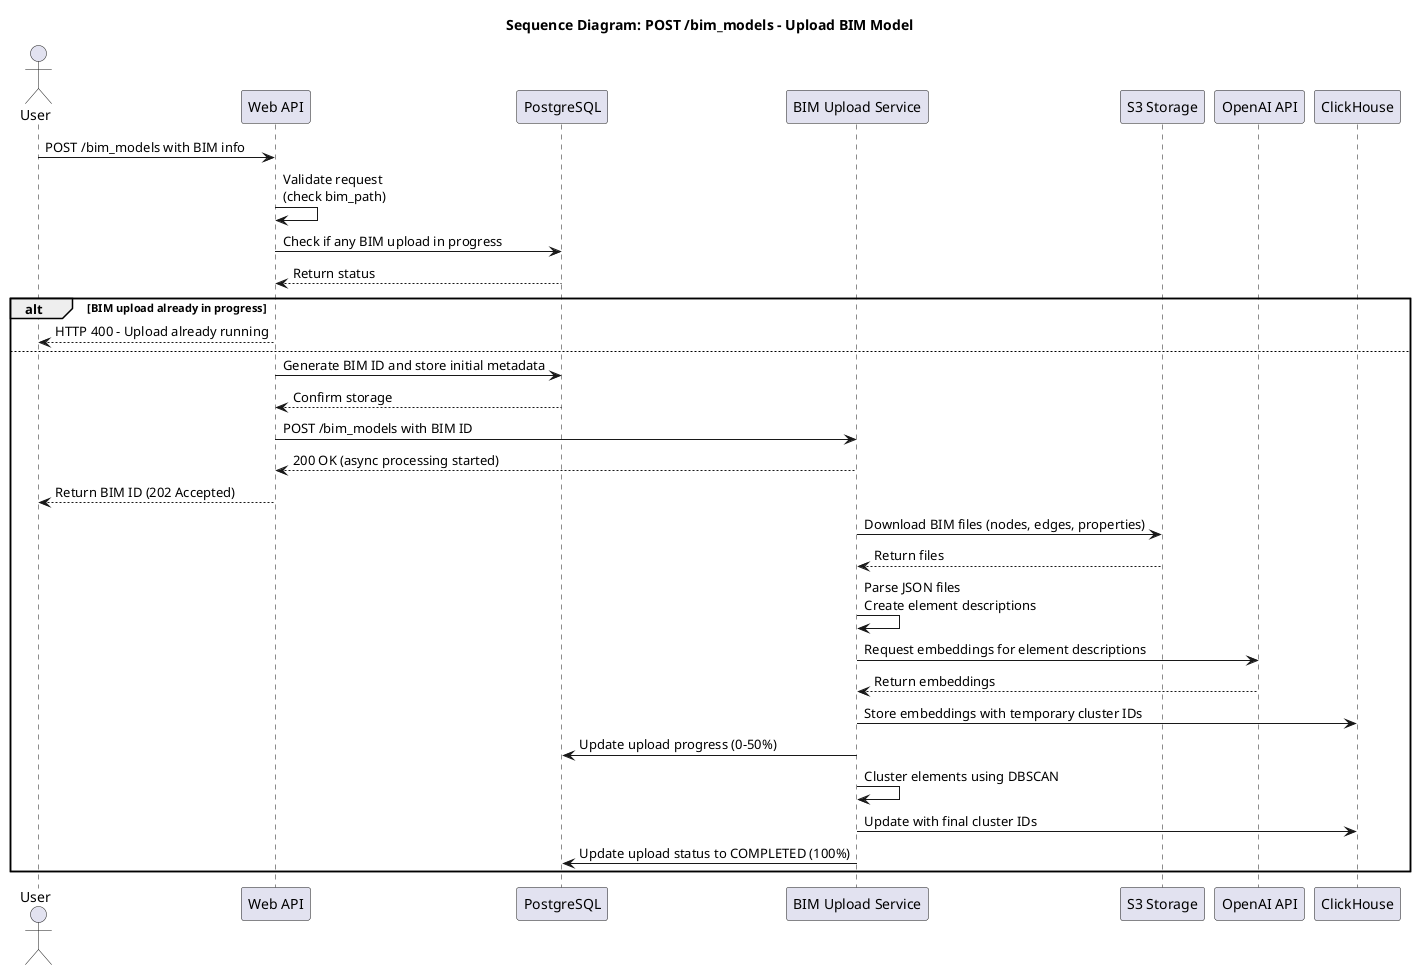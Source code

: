 @startuml
title Sequence Diagram: POST /bim_models - Upload BIM Model

actor User as user
participant "Web API" as web_api
participant "PostgreSQL" as postgres
participant "BIM Upload Service" as bim_upload
participant "S3 Storage" as s3
participant "OpenAI API" as openai
participant "ClickHouse" as clickhouse

user -> web_api: POST /bim_models with BIM info
web_api -> web_api: Validate request\n(check bim_path)
web_api -> postgres: Check if any BIM upload in progress
postgres --> web_api: Return status

alt BIM upload already in progress
    web_api --> user: HTTP 400 - Upload already running
else
    web_api -> postgres: Generate BIM ID and store initial metadata
    postgres --> web_api: Confirm storage
    web_api -> bim_upload: POST /bim_models with BIM ID
    bim_upload --> web_api: 200 OK (async processing started)
    web_api --> user: Return BIM ID (202 Accepted)
    
    bim_upload -> s3: Download BIM files (nodes, edges, properties)
    s3 --> bim_upload: Return files
    bim_upload -> bim_upload: Parse JSON files\nCreate element descriptions
    bim_upload -> openai: Request embeddings for element descriptions
    openai --> bim_upload: Return embeddings
    bim_upload -> clickhouse: Store embeddings with temporary cluster IDs
    bim_upload -> postgres: Update upload progress (0-50%)
    bim_upload -> bim_upload: Cluster elements using DBSCAN
    bim_upload -> clickhouse: Update with final cluster IDs
    bim_upload -> postgres: Update upload status to COMPLETED (100%)
end

@enduml
